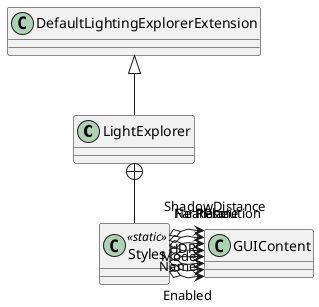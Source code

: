 @startuml
class LightExplorer {
}
class Styles <<static>> {
}
DefaultLightingExplorerExtension <|-- LightExplorer
LightExplorer +-- Styles
Styles o-> "Enabled" GUIContent
Styles o-> "Name" GUIContent
Styles o-> "Mode" GUIContent
Styles o-> "HDR" GUIContent
Styles o-> "ShadowDistance" GUIContent
Styles o-> "NearPlane" GUIContent
Styles o-> "FarPlane" GUIContent
Styles o-> "Resolution" GUIContent
@enduml
